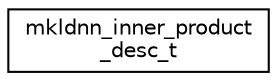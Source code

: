 digraph "Graphical Class Hierarchy"
{
  edge [fontname="Helvetica",fontsize="10",labelfontname="Helvetica",labelfontsize="10"];
  node [fontname="Helvetica",fontsize="10",shape=record];
  rankdir="LR";
  Node1 [label="mkldnn_inner_product\l_desc_t",height=0.2,width=0.4,color="black", fillcolor="white", style="filled",URL="$structmkldnn__inner__product__desc__t.html"];
}
